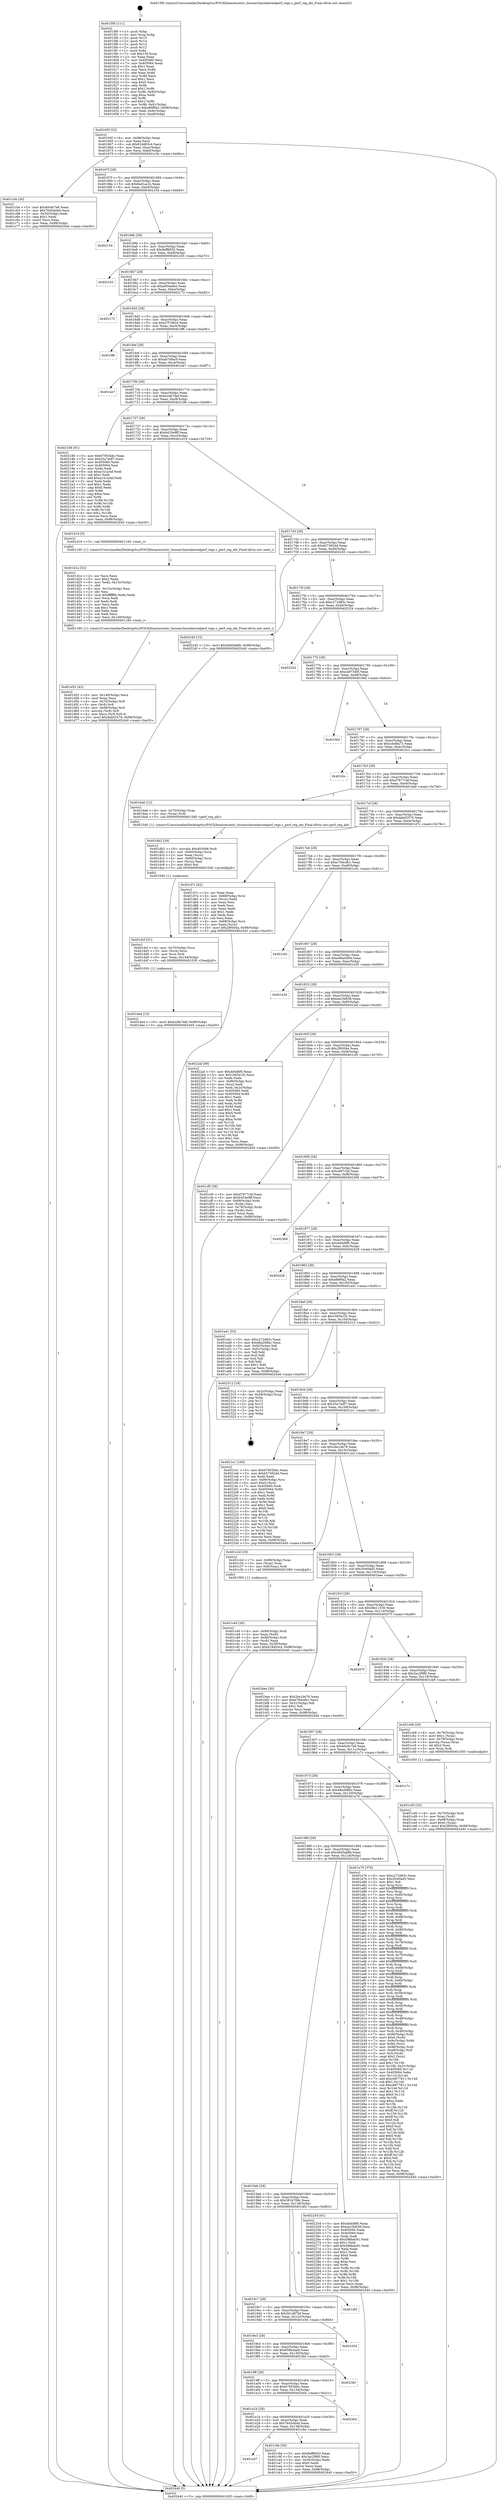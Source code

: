 digraph "0x4015f0" {
  label = "0x4015f0 (/mnt/c/Users/mathe/Desktop/tcc/POCII/binaries/extr_linuxarcharmkernelperf_regs.c_perf_reg_abi_Final-ollvm.out::main(0))"
  labelloc = "t"
  node[shape=record]

  Entry [label="",width=0.3,height=0.3,shape=circle,fillcolor=black,style=filled]
  "0x40165f" [label="{
     0x40165f [32]\l
     | [instrs]\l
     &nbsp;&nbsp;0x40165f \<+6\>: mov -0x98(%rbp),%eax\l
     &nbsp;&nbsp;0x401665 \<+2\>: mov %eax,%ecx\l
     &nbsp;&nbsp;0x401667 \<+6\>: sub $0x818d03c4,%ecx\l
     &nbsp;&nbsp;0x40166d \<+6\>: mov %eax,-0xac(%rbp)\l
     &nbsp;&nbsp;0x401673 \<+6\>: mov %ecx,-0xb0(%rbp)\l
     &nbsp;&nbsp;0x401679 \<+6\>: je 0000000000401c5e \<main+0x66e\>\l
  }"]
  "0x401c5e" [label="{
     0x401c5e [30]\l
     | [instrs]\l
     &nbsp;&nbsp;0x401c5e \<+5\>: mov $0x40c9c7e6,%eax\l
     &nbsp;&nbsp;0x401c63 \<+5\>: mov $0x7645dd4d,%ecx\l
     &nbsp;&nbsp;0x401c68 \<+3\>: mov -0x30(%rbp),%edx\l
     &nbsp;&nbsp;0x401c6b \<+3\>: cmp $0x1,%edx\l
     &nbsp;&nbsp;0x401c6e \<+3\>: cmovl %ecx,%eax\l
     &nbsp;&nbsp;0x401c71 \<+6\>: mov %eax,-0x98(%rbp)\l
     &nbsp;&nbsp;0x401c77 \<+5\>: jmp 0000000000402440 \<main+0xe50\>\l
  }"]
  "0x40167f" [label="{
     0x40167f [28]\l
     | [instrs]\l
     &nbsp;&nbsp;0x40167f \<+5\>: jmp 0000000000401684 \<main+0x94\>\l
     &nbsp;&nbsp;0x401684 \<+6\>: mov -0xac(%rbp),%eax\l
     &nbsp;&nbsp;0x40168a \<+5\>: sub $0x8ad1ac2c,%eax\l
     &nbsp;&nbsp;0x40168f \<+6\>: mov %eax,-0xb4(%rbp)\l
     &nbsp;&nbsp;0x401695 \<+6\>: je 0000000000402154 \<main+0xb64\>\l
  }"]
  Exit [label="",width=0.3,height=0.3,shape=circle,fillcolor=black,style=filled,peripheries=2]
  "0x402154" [label="{
     0x402154\l
  }", style=dashed]
  "0x40169b" [label="{
     0x40169b [28]\l
     | [instrs]\l
     &nbsp;&nbsp;0x40169b \<+5\>: jmp 00000000004016a0 \<main+0xb0\>\l
     &nbsp;&nbsp;0x4016a0 \<+6\>: mov -0xac(%rbp),%eax\l
     &nbsp;&nbsp;0x4016a6 \<+5\>: sub $0x9eff6932,%eax\l
     &nbsp;&nbsp;0x4016ab \<+6\>: mov %eax,-0xb8(%rbp)\l
     &nbsp;&nbsp;0x4016b1 \<+6\>: je 0000000000402163 \<main+0xb73\>\l
  }"]
  "0x401de4" [label="{
     0x401de4 [15]\l
     | [instrs]\l
     &nbsp;&nbsp;0x401de4 \<+10\>: movl $0xb2db7def,-0x98(%rbp)\l
     &nbsp;&nbsp;0x401dee \<+5\>: jmp 0000000000402440 \<main+0xe50\>\l
  }"]
  "0x402163" [label="{
     0x402163\l
  }", style=dashed]
  "0x4016b7" [label="{
     0x4016b7 [28]\l
     | [instrs]\l
     &nbsp;&nbsp;0x4016b7 \<+5\>: jmp 00000000004016bc \<main+0xcc\>\l
     &nbsp;&nbsp;0x4016bc \<+6\>: mov -0xac(%rbp),%eax\l
     &nbsp;&nbsp;0x4016c2 \<+5\>: sub $0xa004a4ee,%eax\l
     &nbsp;&nbsp;0x4016c7 \<+6\>: mov %eax,-0xbc(%rbp)\l
     &nbsp;&nbsp;0x4016cd \<+6\>: je 0000000000402172 \<main+0xb82\>\l
  }"]
  "0x401dcf" [label="{
     0x401dcf [21]\l
     | [instrs]\l
     &nbsp;&nbsp;0x401dcf \<+4\>: mov -0x70(%rbp),%rcx\l
     &nbsp;&nbsp;0x401dd3 \<+3\>: mov (%rcx),%rcx\l
     &nbsp;&nbsp;0x401dd6 \<+3\>: mov %rcx,%rdi\l
     &nbsp;&nbsp;0x401dd9 \<+6\>: mov %eax,-0x144(%rbp)\l
     &nbsp;&nbsp;0x401ddf \<+5\>: call 0000000000401030 \<free@plt\>\l
     | [calls]\l
     &nbsp;&nbsp;0x401030 \{1\} (unknown)\l
  }"]
  "0x402172" [label="{
     0x402172\l
  }", style=dashed]
  "0x4016d3" [label="{
     0x4016d3 [28]\l
     | [instrs]\l
     &nbsp;&nbsp;0x4016d3 \<+5\>: jmp 00000000004016d8 \<main+0xe8\>\l
     &nbsp;&nbsp;0x4016d8 \<+6\>: mov -0xac(%rbp),%eax\l
     &nbsp;&nbsp;0x4016de \<+5\>: sub $0xa7f7d6c4,%eax\l
     &nbsp;&nbsp;0x4016e3 \<+6\>: mov %eax,-0xc0(%rbp)\l
     &nbsp;&nbsp;0x4016e9 \<+6\>: je 0000000000401ff6 \<main+0xa06\>\l
  }"]
  "0x401db2" [label="{
     0x401db2 [29]\l
     | [instrs]\l
     &nbsp;&nbsp;0x401db2 \<+10\>: movabs $0x4030d6,%rdi\l
     &nbsp;&nbsp;0x401dbc \<+4\>: mov -0x60(%rbp),%rcx\l
     &nbsp;&nbsp;0x401dc0 \<+2\>: mov %eax,(%rcx)\l
     &nbsp;&nbsp;0x401dc2 \<+4\>: mov -0x60(%rbp),%rcx\l
     &nbsp;&nbsp;0x401dc6 \<+2\>: mov (%rcx),%esi\l
     &nbsp;&nbsp;0x401dc8 \<+2\>: mov $0x0,%al\l
     &nbsp;&nbsp;0x401dca \<+5\>: call 0000000000401040 \<printf@plt\>\l
     | [calls]\l
     &nbsp;&nbsp;0x401040 \{1\} (unknown)\l
  }"]
  "0x401ff6" [label="{
     0x401ff6\l
  }", style=dashed]
  "0x4016ef" [label="{
     0x4016ef [28]\l
     | [instrs]\l
     &nbsp;&nbsp;0x4016ef \<+5\>: jmp 00000000004016f4 \<main+0x104\>\l
     &nbsp;&nbsp;0x4016f4 \<+6\>: mov -0xac(%rbp),%eax\l
     &nbsp;&nbsp;0x4016fa \<+5\>: sub $0xab7dfac9,%eax\l
     &nbsp;&nbsp;0x4016ff \<+6\>: mov %eax,-0xc4(%rbp)\l
     &nbsp;&nbsp;0x401705 \<+6\>: je 0000000000401ee7 \<main+0x8f7\>\l
  }"]
  "0x401d52" [label="{
     0x401d52 [42]\l
     | [instrs]\l
     &nbsp;&nbsp;0x401d52 \<+6\>: mov -0x140(%rbp),%ecx\l
     &nbsp;&nbsp;0x401d58 \<+3\>: imul %eax,%ecx\l
     &nbsp;&nbsp;0x401d5b \<+4\>: mov -0x70(%rbp),%r8\l
     &nbsp;&nbsp;0x401d5f \<+3\>: mov (%r8),%r8\l
     &nbsp;&nbsp;0x401d62 \<+4\>: mov -0x68(%rbp),%r9\l
     &nbsp;&nbsp;0x401d66 \<+3\>: movslq (%r9),%r9\l
     &nbsp;&nbsp;0x401d69 \<+4\>: mov %ecx,(%r8,%r9,4)\l
     &nbsp;&nbsp;0x401d6d \<+10\>: movl $0xdab02570,-0x98(%rbp)\l
     &nbsp;&nbsp;0x401d77 \<+5\>: jmp 0000000000402440 \<main+0xe50\>\l
  }"]
  "0x401ee7" [label="{
     0x401ee7\l
  }", style=dashed]
  "0x40170b" [label="{
     0x40170b [28]\l
     | [instrs]\l
     &nbsp;&nbsp;0x40170b \<+5\>: jmp 0000000000401710 \<main+0x120\>\l
     &nbsp;&nbsp;0x401710 \<+6\>: mov -0xac(%rbp),%eax\l
     &nbsp;&nbsp;0x401716 \<+5\>: sub $0xb2db7def,%eax\l
     &nbsp;&nbsp;0x40171b \<+6\>: mov %eax,-0xc8(%rbp)\l
     &nbsp;&nbsp;0x401721 \<+6\>: je 0000000000402186 \<main+0xb96\>\l
  }"]
  "0x401d1e" [label="{
     0x401d1e [52]\l
     | [instrs]\l
     &nbsp;&nbsp;0x401d1e \<+2\>: xor %ecx,%ecx\l
     &nbsp;&nbsp;0x401d20 \<+5\>: mov $0x2,%edx\l
     &nbsp;&nbsp;0x401d25 \<+6\>: mov %edx,-0x13c(%rbp)\l
     &nbsp;&nbsp;0x401d2b \<+1\>: cltd\l
     &nbsp;&nbsp;0x401d2c \<+6\>: mov -0x13c(%rbp),%esi\l
     &nbsp;&nbsp;0x401d32 \<+2\>: idiv %esi\l
     &nbsp;&nbsp;0x401d34 \<+6\>: imul $0xfffffffe,%edx,%edx\l
     &nbsp;&nbsp;0x401d3a \<+2\>: mov %ecx,%edi\l
     &nbsp;&nbsp;0x401d3c \<+2\>: sub %edx,%edi\l
     &nbsp;&nbsp;0x401d3e \<+2\>: mov %ecx,%edx\l
     &nbsp;&nbsp;0x401d40 \<+3\>: sub $0x1,%edx\l
     &nbsp;&nbsp;0x401d43 \<+2\>: add %edx,%edi\l
     &nbsp;&nbsp;0x401d45 \<+2\>: sub %edi,%ecx\l
     &nbsp;&nbsp;0x401d47 \<+6\>: mov %ecx,-0x140(%rbp)\l
     &nbsp;&nbsp;0x401d4d \<+5\>: call 0000000000401160 \<next_i\>\l
     | [calls]\l
     &nbsp;&nbsp;0x401160 \{1\} (/mnt/c/Users/mathe/Desktop/tcc/POCII/binaries/extr_linuxarcharmkernelperf_regs.c_perf_reg_abi_Final-ollvm.out::next_i)\l
  }"]
  "0x402186" [label="{
     0x402186 [91]\l
     | [instrs]\l
     &nbsp;&nbsp;0x402186 \<+5\>: mov $0x67953bbc,%eax\l
     &nbsp;&nbsp;0x40218b \<+5\>: mov $0x25a7edf7,%ecx\l
     &nbsp;&nbsp;0x402190 \<+7\>: mov 0x405060,%edx\l
     &nbsp;&nbsp;0x402197 \<+7\>: mov 0x405064,%esi\l
     &nbsp;&nbsp;0x40219e \<+2\>: mov %edx,%edi\l
     &nbsp;&nbsp;0x4021a0 \<+6\>: sub $0xa141a3ef,%edi\l
     &nbsp;&nbsp;0x4021a6 \<+3\>: sub $0x1,%edi\l
     &nbsp;&nbsp;0x4021a9 \<+6\>: add $0xa141a3ef,%edi\l
     &nbsp;&nbsp;0x4021af \<+3\>: imul %edi,%edx\l
     &nbsp;&nbsp;0x4021b2 \<+3\>: and $0x1,%edx\l
     &nbsp;&nbsp;0x4021b5 \<+3\>: cmp $0x0,%edx\l
     &nbsp;&nbsp;0x4021b8 \<+4\>: sete %r8b\l
     &nbsp;&nbsp;0x4021bc \<+3\>: cmp $0xa,%esi\l
     &nbsp;&nbsp;0x4021bf \<+4\>: setl %r9b\l
     &nbsp;&nbsp;0x4021c3 \<+3\>: mov %r8b,%r10b\l
     &nbsp;&nbsp;0x4021c6 \<+3\>: and %r9b,%r10b\l
     &nbsp;&nbsp;0x4021c9 \<+3\>: xor %r9b,%r8b\l
     &nbsp;&nbsp;0x4021cc \<+3\>: or %r8b,%r10b\l
     &nbsp;&nbsp;0x4021cf \<+4\>: test $0x1,%r10b\l
     &nbsp;&nbsp;0x4021d3 \<+3\>: cmovne %ecx,%eax\l
     &nbsp;&nbsp;0x4021d6 \<+6\>: mov %eax,-0x98(%rbp)\l
     &nbsp;&nbsp;0x4021dc \<+5\>: jmp 0000000000402440 \<main+0xe50\>\l
  }"]
  "0x401727" [label="{
     0x401727 [28]\l
     | [instrs]\l
     &nbsp;&nbsp;0x401727 \<+5\>: jmp 000000000040172c \<main+0x13c\>\l
     &nbsp;&nbsp;0x40172c \<+6\>: mov -0xac(%rbp),%eax\l
     &nbsp;&nbsp;0x401732 \<+5\>: sub $0xb433e9ff,%eax\l
     &nbsp;&nbsp;0x401737 \<+6\>: mov %eax,-0xcc(%rbp)\l
     &nbsp;&nbsp;0x40173d \<+6\>: je 0000000000401d19 \<main+0x729\>\l
  }"]
  "0x401cd5" [label="{
     0x401cd5 [32]\l
     | [instrs]\l
     &nbsp;&nbsp;0x401cd5 \<+4\>: mov -0x70(%rbp),%rdi\l
     &nbsp;&nbsp;0x401cd9 \<+3\>: mov %rax,(%rdi)\l
     &nbsp;&nbsp;0x401cdc \<+4\>: mov -0x68(%rbp),%rax\l
     &nbsp;&nbsp;0x401ce0 \<+6\>: movl $0x0,(%rax)\l
     &nbsp;&nbsp;0x401ce6 \<+10\>: movl $0x2f9504a,-0x98(%rbp)\l
     &nbsp;&nbsp;0x401cf0 \<+5\>: jmp 0000000000402440 \<main+0xe50\>\l
  }"]
  "0x401d19" [label="{
     0x401d19 [5]\l
     | [instrs]\l
     &nbsp;&nbsp;0x401d19 \<+5\>: call 0000000000401160 \<next_i\>\l
     | [calls]\l
     &nbsp;&nbsp;0x401160 \{1\} (/mnt/c/Users/mathe/Desktop/tcc/POCII/binaries/extr_linuxarcharmkernelperf_regs.c_perf_reg_abi_Final-ollvm.out::next_i)\l
  }"]
  "0x401743" [label="{
     0x401743 [28]\l
     | [instrs]\l
     &nbsp;&nbsp;0x401743 \<+5\>: jmp 0000000000401748 \<main+0x158\>\l
     &nbsp;&nbsp;0x401748 \<+6\>: mov -0xac(%rbp),%eax\l
     &nbsp;&nbsp;0x40174e \<+5\>: sub $0xb57392dd,%eax\l
     &nbsp;&nbsp;0x401753 \<+6\>: mov %eax,-0xd0(%rbp)\l
     &nbsp;&nbsp;0x401759 \<+6\>: je 0000000000402245 \<main+0xc55\>\l
  }"]
  "0x401a37" [label="{
     0x401a37\l
  }", style=dashed]
  "0x402245" [label="{
     0x402245 [15]\l
     | [instrs]\l
     &nbsp;&nbsp;0x402245 \<+10\>: movl $0x49d5ab8b,-0x98(%rbp)\l
     &nbsp;&nbsp;0x40224f \<+5\>: jmp 0000000000402440 \<main+0xe50\>\l
  }"]
  "0x40175f" [label="{
     0x40175f [28]\l
     | [instrs]\l
     &nbsp;&nbsp;0x40175f \<+5\>: jmp 0000000000401764 \<main+0x174\>\l
     &nbsp;&nbsp;0x401764 \<+6\>: mov -0xac(%rbp),%eax\l
     &nbsp;&nbsp;0x40176a \<+5\>: sub $0xc272d83c,%eax\l
     &nbsp;&nbsp;0x40176f \<+6\>: mov %eax,-0xd4(%rbp)\l
     &nbsp;&nbsp;0x401775 \<+6\>: je 0000000000402324 \<main+0xd34\>\l
  }"]
  "0x401c9a" [label="{
     0x401c9a [30]\l
     | [instrs]\l
     &nbsp;&nbsp;0x401c9a \<+5\>: mov $0x9eff6932,%eax\l
     &nbsp;&nbsp;0x401c9f \<+5\>: mov $0x3ac2f9f0,%ecx\l
     &nbsp;&nbsp;0x401ca4 \<+3\>: mov -0x30(%rbp),%edx\l
     &nbsp;&nbsp;0x401ca7 \<+3\>: cmp $0x0,%edx\l
     &nbsp;&nbsp;0x401caa \<+3\>: cmove %ecx,%eax\l
     &nbsp;&nbsp;0x401cad \<+6\>: mov %eax,-0x98(%rbp)\l
     &nbsp;&nbsp;0x401cb3 \<+5\>: jmp 0000000000402440 \<main+0xe50\>\l
  }"]
  "0x402324" [label="{
     0x402324\l
  }", style=dashed]
  "0x40177b" [label="{
     0x40177b [28]\l
     | [instrs]\l
     &nbsp;&nbsp;0x40177b \<+5\>: jmp 0000000000401780 \<main+0x190\>\l
     &nbsp;&nbsp;0x401780 \<+6\>: mov -0xac(%rbp),%eax\l
     &nbsp;&nbsp;0x401786 \<+5\>: sub $0xca9734f5,%eax\l
     &nbsp;&nbsp;0x40178b \<+6\>: mov %eax,-0xd8(%rbp)\l
     &nbsp;&nbsp;0x401791 \<+6\>: je 0000000000401fbd \<main+0x9cd\>\l
  }"]
  "0x401a1b" [label="{
     0x401a1b [28]\l
     | [instrs]\l
     &nbsp;&nbsp;0x401a1b \<+5\>: jmp 0000000000401a20 \<main+0x430\>\l
     &nbsp;&nbsp;0x401a20 \<+6\>: mov -0xac(%rbp),%eax\l
     &nbsp;&nbsp;0x401a26 \<+5\>: sub $0x7645dd4d,%eax\l
     &nbsp;&nbsp;0x401a2b \<+6\>: mov %eax,-0x138(%rbp)\l
     &nbsp;&nbsp;0x401a31 \<+6\>: je 0000000000401c9a \<main+0x6aa\>\l
  }"]
  "0x401fbd" [label="{
     0x401fbd\l
  }", style=dashed]
  "0x401797" [label="{
     0x401797 [28]\l
     | [instrs]\l
     &nbsp;&nbsp;0x401797 \<+5\>: jmp 000000000040179c \<main+0x1ac\>\l
     &nbsp;&nbsp;0x40179c \<+6\>: mov -0xac(%rbp),%eax\l
     &nbsp;&nbsp;0x4017a2 \<+5\>: sub $0xccbd8a73,%eax\l
     &nbsp;&nbsp;0x4017a7 \<+6\>: mov %eax,-0xdc(%rbp)\l
     &nbsp;&nbsp;0x4017ad \<+6\>: je 0000000000401fcc \<main+0x9dc\>\l
  }"]
  "0x40240c" [label="{
     0x40240c\l
  }", style=dashed]
  "0x401fcc" [label="{
     0x401fcc\l
  }", style=dashed]
  "0x4017b3" [label="{
     0x4017b3 [28]\l
     | [instrs]\l
     &nbsp;&nbsp;0x4017b3 \<+5\>: jmp 00000000004017b8 \<main+0x1c8\>\l
     &nbsp;&nbsp;0x4017b8 \<+6\>: mov -0xac(%rbp),%eax\l
     &nbsp;&nbsp;0x4017be \<+5\>: sub $0xd7877c4f,%eax\l
     &nbsp;&nbsp;0x4017c3 \<+6\>: mov %eax,-0xe0(%rbp)\l
     &nbsp;&nbsp;0x4017c9 \<+6\>: je 0000000000401da6 \<main+0x7b6\>\l
  }"]
  "0x4019ff" [label="{
     0x4019ff [28]\l
     | [instrs]\l
     &nbsp;&nbsp;0x4019ff \<+5\>: jmp 0000000000401a04 \<main+0x414\>\l
     &nbsp;&nbsp;0x401a04 \<+6\>: mov -0xac(%rbp),%eax\l
     &nbsp;&nbsp;0x401a0a \<+5\>: sub $0x67953bbc,%eax\l
     &nbsp;&nbsp;0x401a0f \<+6\>: mov %eax,-0x134(%rbp)\l
     &nbsp;&nbsp;0x401a15 \<+6\>: je 000000000040240c \<main+0xe1c\>\l
  }"]
  "0x401da6" [label="{
     0x401da6 [12]\l
     | [instrs]\l
     &nbsp;&nbsp;0x401da6 \<+4\>: mov -0x70(%rbp),%rax\l
     &nbsp;&nbsp;0x401daa \<+3\>: mov (%rax),%rdi\l
     &nbsp;&nbsp;0x401dad \<+5\>: call 00000000004015d0 \<perf_reg_abi\>\l
     | [calls]\l
     &nbsp;&nbsp;0x4015d0 \{1\} (/mnt/c/Users/mathe/Desktop/tcc/POCII/binaries/extr_linuxarcharmkernelperf_regs.c_perf_reg_abi_Final-ollvm.out::perf_reg_abi)\l
  }"]
  "0x4017cf" [label="{
     0x4017cf [28]\l
     | [instrs]\l
     &nbsp;&nbsp;0x4017cf \<+5\>: jmp 00000000004017d4 \<main+0x1e4\>\l
     &nbsp;&nbsp;0x4017d4 \<+6\>: mov -0xac(%rbp),%eax\l
     &nbsp;&nbsp;0x4017da \<+5\>: sub $0xdab02570,%eax\l
     &nbsp;&nbsp;0x4017df \<+6\>: mov %eax,-0xe4(%rbp)\l
     &nbsp;&nbsp;0x4017e5 \<+6\>: je 0000000000401d7c \<main+0x78c\>\l
  }"]
  "0x4023bf" [label="{
     0x4023bf\l
  }", style=dashed]
  "0x401d7c" [label="{
     0x401d7c [42]\l
     | [instrs]\l
     &nbsp;&nbsp;0x401d7c \<+2\>: xor %eax,%eax\l
     &nbsp;&nbsp;0x401d7e \<+4\>: mov -0x68(%rbp),%rcx\l
     &nbsp;&nbsp;0x401d82 \<+2\>: mov (%rcx),%edx\l
     &nbsp;&nbsp;0x401d84 \<+2\>: mov %eax,%esi\l
     &nbsp;&nbsp;0x401d86 \<+2\>: sub %edx,%esi\l
     &nbsp;&nbsp;0x401d88 \<+2\>: mov %eax,%edx\l
     &nbsp;&nbsp;0x401d8a \<+3\>: sub $0x1,%edx\l
     &nbsp;&nbsp;0x401d8d \<+2\>: add %edx,%esi\l
     &nbsp;&nbsp;0x401d8f \<+2\>: sub %esi,%eax\l
     &nbsp;&nbsp;0x401d91 \<+4\>: mov -0x68(%rbp),%rcx\l
     &nbsp;&nbsp;0x401d95 \<+2\>: mov %eax,(%rcx)\l
     &nbsp;&nbsp;0x401d97 \<+10\>: movl $0x2f9504a,-0x98(%rbp)\l
     &nbsp;&nbsp;0x401da1 \<+5\>: jmp 0000000000402440 \<main+0xe50\>\l
  }"]
  "0x4017eb" [label="{
     0x4017eb [28]\l
     | [instrs]\l
     &nbsp;&nbsp;0x4017eb \<+5\>: jmp 00000000004017f0 \<main+0x200\>\l
     &nbsp;&nbsp;0x4017f0 \<+6\>: mov -0xac(%rbp),%eax\l
     &nbsp;&nbsp;0x4017f6 \<+5\>: sub $0xe784cdb1,%eax\l
     &nbsp;&nbsp;0x4017fb \<+6\>: mov %eax,-0xe8(%rbp)\l
     &nbsp;&nbsp;0x401801 \<+6\>: je 0000000000401c0c \<main+0x61c\>\l
  }"]
  "0x4019e3" [label="{
     0x4019e3 [28]\l
     | [instrs]\l
     &nbsp;&nbsp;0x4019e3 \<+5\>: jmp 00000000004019e8 \<main+0x3f8\>\l
     &nbsp;&nbsp;0x4019e8 \<+6\>: mov -0xac(%rbp),%eax\l
     &nbsp;&nbsp;0x4019ee \<+5\>: sub $0x658b5aed,%eax\l
     &nbsp;&nbsp;0x4019f3 \<+6\>: mov %eax,-0x130(%rbp)\l
     &nbsp;&nbsp;0x4019f9 \<+6\>: je 00000000004023bf \<main+0xdcf\>\l
  }"]
  "0x401c0c" [label="{
     0x401c0c\l
  }", style=dashed]
  "0x401807" [label="{
     0x401807 [28]\l
     | [instrs]\l
     &nbsp;&nbsp;0x401807 \<+5\>: jmp 000000000040180c \<main+0x21c\>\l
     &nbsp;&nbsp;0x40180c \<+6\>: mov -0xac(%rbp),%eax\l
     &nbsp;&nbsp;0x401812 \<+5\>: sub $0xe96a0494,%eax\l
     &nbsp;&nbsp;0x401817 \<+6\>: mov %eax,-0xec(%rbp)\l
     &nbsp;&nbsp;0x40181d \<+6\>: je 0000000000401e30 \<main+0x840\>\l
  }"]
  "0x401e54" [label="{
     0x401e54\l
  }", style=dashed]
  "0x401e30" [label="{
     0x401e30\l
  }", style=dashed]
  "0x401823" [label="{
     0x401823 [28]\l
     | [instrs]\l
     &nbsp;&nbsp;0x401823 \<+5\>: jmp 0000000000401828 \<main+0x238\>\l
     &nbsp;&nbsp;0x401828 \<+6\>: mov -0xac(%rbp),%eax\l
     &nbsp;&nbsp;0x40182e \<+5\>: sub $0xea23b638,%eax\l
     &nbsp;&nbsp;0x401833 \<+6\>: mov %eax,-0xf0(%rbp)\l
     &nbsp;&nbsp;0x401839 \<+6\>: je 00000000004022af \<main+0xcbf\>\l
  }"]
  "0x4019c7" [label="{
     0x4019c7 [28]\l
     | [instrs]\l
     &nbsp;&nbsp;0x4019c7 \<+5\>: jmp 00000000004019cc \<main+0x3dc\>\l
     &nbsp;&nbsp;0x4019cc \<+6\>: mov -0xac(%rbp),%eax\l
     &nbsp;&nbsp;0x4019d2 \<+5\>: sub $0x5b1d67bf,%eax\l
     &nbsp;&nbsp;0x4019d7 \<+6\>: mov %eax,-0x12c(%rbp)\l
     &nbsp;&nbsp;0x4019dd \<+6\>: je 0000000000401e54 \<main+0x864\>\l
  }"]
  "0x4022af" [label="{
     0x4022af [99]\l
     | [instrs]\l
     &nbsp;&nbsp;0x4022af \<+5\>: mov $0xdd4d8f0,%eax\l
     &nbsp;&nbsp;0x4022b4 \<+5\>: mov $0x1665e1f2,%ecx\l
     &nbsp;&nbsp;0x4022b9 \<+2\>: xor %edx,%edx\l
     &nbsp;&nbsp;0x4022bb \<+7\>: mov -0x90(%rbp),%rsi\l
     &nbsp;&nbsp;0x4022c2 \<+2\>: mov (%rsi),%edi\l
     &nbsp;&nbsp;0x4022c4 \<+3\>: mov %edi,-0x2c(%rbp)\l
     &nbsp;&nbsp;0x4022c7 \<+7\>: mov 0x405060,%edi\l
     &nbsp;&nbsp;0x4022ce \<+8\>: mov 0x405064,%r8d\l
     &nbsp;&nbsp;0x4022d6 \<+3\>: sub $0x1,%edx\l
     &nbsp;&nbsp;0x4022d9 \<+3\>: mov %edi,%r9d\l
     &nbsp;&nbsp;0x4022dc \<+3\>: add %edx,%r9d\l
     &nbsp;&nbsp;0x4022df \<+4\>: imul %r9d,%edi\l
     &nbsp;&nbsp;0x4022e3 \<+3\>: and $0x1,%edi\l
     &nbsp;&nbsp;0x4022e6 \<+3\>: cmp $0x0,%edi\l
     &nbsp;&nbsp;0x4022e9 \<+4\>: sete %r10b\l
     &nbsp;&nbsp;0x4022ed \<+4\>: cmp $0xa,%r8d\l
     &nbsp;&nbsp;0x4022f1 \<+4\>: setl %r11b\l
     &nbsp;&nbsp;0x4022f5 \<+3\>: mov %r10b,%bl\l
     &nbsp;&nbsp;0x4022f8 \<+3\>: and %r11b,%bl\l
     &nbsp;&nbsp;0x4022fb \<+3\>: xor %r11b,%r10b\l
     &nbsp;&nbsp;0x4022fe \<+3\>: or %r10b,%bl\l
     &nbsp;&nbsp;0x402301 \<+3\>: test $0x1,%bl\l
     &nbsp;&nbsp;0x402304 \<+3\>: cmovne %ecx,%eax\l
     &nbsp;&nbsp;0x402307 \<+6\>: mov %eax,-0x98(%rbp)\l
     &nbsp;&nbsp;0x40230d \<+5\>: jmp 0000000000402440 \<main+0xe50\>\l
  }"]
  "0x40183f" [label="{
     0x40183f [28]\l
     | [instrs]\l
     &nbsp;&nbsp;0x40183f \<+5\>: jmp 0000000000401844 \<main+0x254\>\l
     &nbsp;&nbsp;0x401844 \<+6\>: mov -0xac(%rbp),%eax\l
     &nbsp;&nbsp;0x40184a \<+5\>: sub $0x2f9504a,%eax\l
     &nbsp;&nbsp;0x40184f \<+6\>: mov %eax,-0xf4(%rbp)\l
     &nbsp;&nbsp;0x401855 \<+6\>: je 0000000000401cf5 \<main+0x705\>\l
  }"]
  "0x401df3" [label="{
     0x401df3\l
  }", style=dashed]
  "0x401cf5" [label="{
     0x401cf5 [36]\l
     | [instrs]\l
     &nbsp;&nbsp;0x401cf5 \<+5\>: mov $0xd7877c4f,%eax\l
     &nbsp;&nbsp;0x401cfa \<+5\>: mov $0xb433e9ff,%ecx\l
     &nbsp;&nbsp;0x401cff \<+4\>: mov -0x68(%rbp),%rdx\l
     &nbsp;&nbsp;0x401d03 \<+2\>: mov (%rdx),%esi\l
     &nbsp;&nbsp;0x401d05 \<+4\>: mov -0x78(%rbp),%rdx\l
     &nbsp;&nbsp;0x401d09 \<+2\>: cmp (%rdx),%esi\l
     &nbsp;&nbsp;0x401d0b \<+3\>: cmovl %ecx,%eax\l
     &nbsp;&nbsp;0x401d0e \<+6\>: mov %eax,-0x98(%rbp)\l
     &nbsp;&nbsp;0x401d14 \<+5\>: jmp 0000000000402440 \<main+0xe50\>\l
  }"]
  "0x40185b" [label="{
     0x40185b [28]\l
     | [instrs]\l
     &nbsp;&nbsp;0x40185b \<+5\>: jmp 0000000000401860 \<main+0x270\>\l
     &nbsp;&nbsp;0x401860 \<+6\>: mov -0xac(%rbp),%eax\l
     &nbsp;&nbsp;0x401866 \<+5\>: sub $0xcb97c3d,%eax\l
     &nbsp;&nbsp;0x40186b \<+6\>: mov %eax,-0xf8(%rbp)\l
     &nbsp;&nbsp;0x401871 \<+6\>: je 0000000000402369 \<main+0xd79\>\l
  }"]
  "0x4019ab" [label="{
     0x4019ab [28]\l
     | [instrs]\l
     &nbsp;&nbsp;0x4019ab \<+5\>: jmp 00000000004019b0 \<main+0x3c0\>\l
     &nbsp;&nbsp;0x4019b0 \<+6\>: mov -0xac(%rbp),%eax\l
     &nbsp;&nbsp;0x4019b6 \<+5\>: sub $0x581b768c,%eax\l
     &nbsp;&nbsp;0x4019bb \<+6\>: mov %eax,-0x128(%rbp)\l
     &nbsp;&nbsp;0x4019c1 \<+6\>: je 0000000000401df3 \<main+0x803\>\l
  }"]
  "0x402369" [label="{
     0x402369\l
  }", style=dashed]
  "0x401877" [label="{
     0x401877 [28]\l
     | [instrs]\l
     &nbsp;&nbsp;0x401877 \<+5\>: jmp 000000000040187c \<main+0x28c\>\l
     &nbsp;&nbsp;0x40187c \<+6\>: mov -0xac(%rbp),%eax\l
     &nbsp;&nbsp;0x401882 \<+5\>: sub $0xdd4d8f0,%eax\l
     &nbsp;&nbsp;0x401887 \<+6\>: mov %eax,-0xfc(%rbp)\l
     &nbsp;&nbsp;0x40188d \<+6\>: je 0000000000402428 \<main+0xe38\>\l
  }"]
  "0x402254" [label="{
     0x402254 [91]\l
     | [instrs]\l
     &nbsp;&nbsp;0x402254 \<+5\>: mov $0xdd4d8f0,%eax\l
     &nbsp;&nbsp;0x402259 \<+5\>: mov $0xea23b638,%ecx\l
     &nbsp;&nbsp;0x40225e \<+7\>: mov 0x405060,%edx\l
     &nbsp;&nbsp;0x402265 \<+7\>: mov 0x405064,%esi\l
     &nbsp;&nbsp;0x40226c \<+2\>: mov %edx,%edi\l
     &nbsp;&nbsp;0x40226e \<+6\>: sub $0x588bdc91,%edi\l
     &nbsp;&nbsp;0x402274 \<+3\>: sub $0x1,%edi\l
     &nbsp;&nbsp;0x402277 \<+6\>: add $0x588bdc91,%edi\l
     &nbsp;&nbsp;0x40227d \<+3\>: imul %edi,%edx\l
     &nbsp;&nbsp;0x402280 \<+3\>: and $0x1,%edx\l
     &nbsp;&nbsp;0x402283 \<+3\>: cmp $0x0,%edx\l
     &nbsp;&nbsp;0x402286 \<+4\>: sete %r8b\l
     &nbsp;&nbsp;0x40228a \<+3\>: cmp $0xa,%esi\l
     &nbsp;&nbsp;0x40228d \<+4\>: setl %r9b\l
     &nbsp;&nbsp;0x402291 \<+3\>: mov %r8b,%r10b\l
     &nbsp;&nbsp;0x402294 \<+3\>: and %r9b,%r10b\l
     &nbsp;&nbsp;0x402297 \<+3\>: xor %r9b,%r8b\l
     &nbsp;&nbsp;0x40229a \<+3\>: or %r8b,%r10b\l
     &nbsp;&nbsp;0x40229d \<+4\>: test $0x1,%r10b\l
     &nbsp;&nbsp;0x4022a1 \<+3\>: cmovne %ecx,%eax\l
     &nbsp;&nbsp;0x4022a4 \<+6\>: mov %eax,-0x98(%rbp)\l
     &nbsp;&nbsp;0x4022aa \<+5\>: jmp 0000000000402440 \<main+0xe50\>\l
  }"]
  "0x402428" [label="{
     0x402428\l
  }", style=dashed]
  "0x401893" [label="{
     0x401893 [28]\l
     | [instrs]\l
     &nbsp;&nbsp;0x401893 \<+5\>: jmp 0000000000401898 \<main+0x2a8\>\l
     &nbsp;&nbsp;0x401898 \<+6\>: mov -0xac(%rbp),%eax\l
     &nbsp;&nbsp;0x40189e \<+5\>: sub $0xe89f9a2,%eax\l
     &nbsp;&nbsp;0x4018a3 \<+6\>: mov %eax,-0x100(%rbp)\l
     &nbsp;&nbsp;0x4018a9 \<+6\>: je 0000000000401a41 \<main+0x451\>\l
  }"]
  "0x401c40" [label="{
     0x401c40 [30]\l
     | [instrs]\l
     &nbsp;&nbsp;0x401c40 \<+4\>: mov -0x80(%rbp),%rdi\l
     &nbsp;&nbsp;0x401c44 \<+2\>: mov %eax,(%rdi)\l
     &nbsp;&nbsp;0x401c46 \<+4\>: mov -0x80(%rbp),%rdi\l
     &nbsp;&nbsp;0x401c4a \<+2\>: mov (%rdi),%eax\l
     &nbsp;&nbsp;0x401c4c \<+3\>: mov %eax,-0x30(%rbp)\l
     &nbsp;&nbsp;0x401c4f \<+10\>: movl $0x818d03c4,-0x98(%rbp)\l
     &nbsp;&nbsp;0x401c59 \<+5\>: jmp 0000000000402440 \<main+0xe50\>\l
  }"]
  "0x401a41" [label="{
     0x401a41 [53]\l
     | [instrs]\l
     &nbsp;&nbsp;0x401a41 \<+5\>: mov $0xc272d83c,%eax\l
     &nbsp;&nbsp;0x401a46 \<+5\>: mov $0x48a268bc,%ecx\l
     &nbsp;&nbsp;0x401a4b \<+6\>: mov -0x92(%rbp),%dl\l
     &nbsp;&nbsp;0x401a51 \<+7\>: mov -0x91(%rbp),%sil\l
     &nbsp;&nbsp;0x401a58 \<+3\>: mov %dl,%dil\l
     &nbsp;&nbsp;0x401a5b \<+3\>: and %sil,%dil\l
     &nbsp;&nbsp;0x401a5e \<+3\>: xor %sil,%dl\l
     &nbsp;&nbsp;0x401a61 \<+3\>: or %dl,%dil\l
     &nbsp;&nbsp;0x401a64 \<+4\>: test $0x1,%dil\l
     &nbsp;&nbsp;0x401a68 \<+3\>: cmovne %ecx,%eax\l
     &nbsp;&nbsp;0x401a6b \<+6\>: mov %eax,-0x98(%rbp)\l
     &nbsp;&nbsp;0x401a71 \<+5\>: jmp 0000000000402440 \<main+0xe50\>\l
  }"]
  "0x4018af" [label="{
     0x4018af [28]\l
     | [instrs]\l
     &nbsp;&nbsp;0x4018af \<+5\>: jmp 00000000004018b4 \<main+0x2c4\>\l
     &nbsp;&nbsp;0x4018b4 \<+6\>: mov -0xac(%rbp),%eax\l
     &nbsp;&nbsp;0x4018ba \<+5\>: sub $0x1665e1f2,%eax\l
     &nbsp;&nbsp;0x4018bf \<+6\>: mov %eax,-0x104(%rbp)\l
     &nbsp;&nbsp;0x4018c5 \<+6\>: je 0000000000402312 \<main+0xd22\>\l
  }"]
  "0x402440" [label="{
     0x402440 [5]\l
     | [instrs]\l
     &nbsp;&nbsp;0x402440 \<+5\>: jmp 000000000040165f \<main+0x6f\>\l
  }"]
  "0x4015f0" [label="{
     0x4015f0 [111]\l
     | [instrs]\l
     &nbsp;&nbsp;0x4015f0 \<+1\>: push %rbp\l
     &nbsp;&nbsp;0x4015f1 \<+3\>: mov %rsp,%rbp\l
     &nbsp;&nbsp;0x4015f4 \<+2\>: push %r15\l
     &nbsp;&nbsp;0x4015f6 \<+2\>: push %r14\l
     &nbsp;&nbsp;0x4015f8 \<+2\>: push %r13\l
     &nbsp;&nbsp;0x4015fa \<+2\>: push %r12\l
     &nbsp;&nbsp;0x4015fc \<+1\>: push %rbx\l
     &nbsp;&nbsp;0x4015fd \<+7\>: sub $0x138,%rsp\l
     &nbsp;&nbsp;0x401604 \<+2\>: xor %eax,%eax\l
     &nbsp;&nbsp;0x401606 \<+7\>: mov 0x405060,%ecx\l
     &nbsp;&nbsp;0x40160d \<+7\>: mov 0x405064,%edx\l
     &nbsp;&nbsp;0x401614 \<+3\>: sub $0x1,%eax\l
     &nbsp;&nbsp;0x401617 \<+3\>: mov %ecx,%r8d\l
     &nbsp;&nbsp;0x40161a \<+3\>: add %eax,%r8d\l
     &nbsp;&nbsp;0x40161d \<+4\>: imul %r8d,%ecx\l
     &nbsp;&nbsp;0x401621 \<+3\>: and $0x1,%ecx\l
     &nbsp;&nbsp;0x401624 \<+3\>: cmp $0x0,%ecx\l
     &nbsp;&nbsp;0x401627 \<+4\>: sete %r9b\l
     &nbsp;&nbsp;0x40162b \<+4\>: and $0x1,%r9b\l
     &nbsp;&nbsp;0x40162f \<+7\>: mov %r9b,-0x92(%rbp)\l
     &nbsp;&nbsp;0x401636 \<+3\>: cmp $0xa,%edx\l
     &nbsp;&nbsp;0x401639 \<+4\>: setl %r9b\l
     &nbsp;&nbsp;0x40163d \<+4\>: and $0x1,%r9b\l
     &nbsp;&nbsp;0x401641 \<+7\>: mov %r9b,-0x91(%rbp)\l
     &nbsp;&nbsp;0x401648 \<+10\>: movl $0xe89f9a2,-0x98(%rbp)\l
     &nbsp;&nbsp;0x401652 \<+6\>: mov %edi,-0x9c(%rbp)\l
     &nbsp;&nbsp;0x401658 \<+7\>: mov %rsi,-0xa8(%rbp)\l
  }"]
  "0x40198f" [label="{
     0x40198f [28]\l
     | [instrs]\l
     &nbsp;&nbsp;0x40198f \<+5\>: jmp 0000000000401994 \<main+0x3a4\>\l
     &nbsp;&nbsp;0x401994 \<+6\>: mov -0xac(%rbp),%eax\l
     &nbsp;&nbsp;0x40199a \<+5\>: sub $0x49d5ab8b,%eax\l
     &nbsp;&nbsp;0x40199f \<+6\>: mov %eax,-0x124(%rbp)\l
     &nbsp;&nbsp;0x4019a5 \<+6\>: je 0000000000402254 \<main+0xc64\>\l
  }"]
  "0x402312" [label="{
     0x402312 [18]\l
     | [instrs]\l
     &nbsp;&nbsp;0x402312 \<+3\>: mov -0x2c(%rbp),%eax\l
     &nbsp;&nbsp;0x402315 \<+4\>: lea -0x28(%rbp),%rsp\l
     &nbsp;&nbsp;0x402319 \<+1\>: pop %rbx\l
     &nbsp;&nbsp;0x40231a \<+2\>: pop %r12\l
     &nbsp;&nbsp;0x40231c \<+2\>: pop %r13\l
     &nbsp;&nbsp;0x40231e \<+2\>: pop %r14\l
     &nbsp;&nbsp;0x402320 \<+2\>: pop %r15\l
     &nbsp;&nbsp;0x402322 \<+1\>: pop %rbp\l
     &nbsp;&nbsp;0x402323 \<+1\>: ret\l
  }"]
  "0x4018cb" [label="{
     0x4018cb [28]\l
     | [instrs]\l
     &nbsp;&nbsp;0x4018cb \<+5\>: jmp 00000000004018d0 \<main+0x2e0\>\l
     &nbsp;&nbsp;0x4018d0 \<+6\>: mov -0xac(%rbp),%eax\l
     &nbsp;&nbsp;0x4018d6 \<+5\>: sub $0x25a7edf7,%eax\l
     &nbsp;&nbsp;0x4018db \<+6\>: mov %eax,-0x108(%rbp)\l
     &nbsp;&nbsp;0x4018e1 \<+6\>: je 00000000004021e1 \<main+0xbf1\>\l
  }"]
  "0x401a76" [label="{
     0x401a76 [376]\l
     | [instrs]\l
     &nbsp;&nbsp;0x401a76 \<+5\>: mov $0xc272d83c,%eax\l
     &nbsp;&nbsp;0x401a7b \<+5\>: mov $0x2fc60ad5,%ecx\l
     &nbsp;&nbsp;0x401a80 \<+2\>: mov $0x1,%dl\l
     &nbsp;&nbsp;0x401a82 \<+3\>: mov %rsp,%rsi\l
     &nbsp;&nbsp;0x401a85 \<+4\>: add $0xfffffffffffffff0,%rsi\l
     &nbsp;&nbsp;0x401a89 \<+3\>: mov %rsi,%rsp\l
     &nbsp;&nbsp;0x401a8c \<+7\>: mov %rsi,-0x90(%rbp)\l
     &nbsp;&nbsp;0x401a93 \<+3\>: mov %rsp,%rsi\l
     &nbsp;&nbsp;0x401a96 \<+4\>: add $0xfffffffffffffff0,%rsi\l
     &nbsp;&nbsp;0x401a9a \<+3\>: mov %rsi,%rsp\l
     &nbsp;&nbsp;0x401a9d \<+3\>: mov %rsp,%rdi\l
     &nbsp;&nbsp;0x401aa0 \<+4\>: add $0xfffffffffffffff0,%rdi\l
     &nbsp;&nbsp;0x401aa4 \<+3\>: mov %rdi,%rsp\l
     &nbsp;&nbsp;0x401aa7 \<+7\>: mov %rdi,-0x88(%rbp)\l
     &nbsp;&nbsp;0x401aae \<+3\>: mov %rsp,%rdi\l
     &nbsp;&nbsp;0x401ab1 \<+4\>: add $0xfffffffffffffff0,%rdi\l
     &nbsp;&nbsp;0x401ab5 \<+3\>: mov %rdi,%rsp\l
     &nbsp;&nbsp;0x401ab8 \<+4\>: mov %rdi,-0x80(%rbp)\l
     &nbsp;&nbsp;0x401abc \<+3\>: mov %rsp,%rdi\l
     &nbsp;&nbsp;0x401abf \<+4\>: add $0xfffffffffffffff0,%rdi\l
     &nbsp;&nbsp;0x401ac3 \<+3\>: mov %rdi,%rsp\l
     &nbsp;&nbsp;0x401ac6 \<+4\>: mov %rdi,-0x78(%rbp)\l
     &nbsp;&nbsp;0x401aca \<+3\>: mov %rsp,%rdi\l
     &nbsp;&nbsp;0x401acd \<+4\>: add $0xfffffffffffffff0,%rdi\l
     &nbsp;&nbsp;0x401ad1 \<+3\>: mov %rdi,%rsp\l
     &nbsp;&nbsp;0x401ad4 \<+4\>: mov %rdi,-0x70(%rbp)\l
     &nbsp;&nbsp;0x401ad8 \<+3\>: mov %rsp,%rdi\l
     &nbsp;&nbsp;0x401adb \<+4\>: add $0xfffffffffffffff0,%rdi\l
     &nbsp;&nbsp;0x401adf \<+3\>: mov %rdi,%rsp\l
     &nbsp;&nbsp;0x401ae2 \<+4\>: mov %rdi,-0x68(%rbp)\l
     &nbsp;&nbsp;0x401ae6 \<+3\>: mov %rsp,%rdi\l
     &nbsp;&nbsp;0x401ae9 \<+4\>: add $0xfffffffffffffff0,%rdi\l
     &nbsp;&nbsp;0x401aed \<+3\>: mov %rdi,%rsp\l
     &nbsp;&nbsp;0x401af0 \<+4\>: mov %rdi,-0x60(%rbp)\l
     &nbsp;&nbsp;0x401af4 \<+3\>: mov %rsp,%rdi\l
     &nbsp;&nbsp;0x401af7 \<+4\>: add $0xfffffffffffffff0,%rdi\l
     &nbsp;&nbsp;0x401afb \<+3\>: mov %rdi,%rsp\l
     &nbsp;&nbsp;0x401afe \<+4\>: mov %rdi,-0x58(%rbp)\l
     &nbsp;&nbsp;0x401b02 \<+3\>: mov %rsp,%rdi\l
     &nbsp;&nbsp;0x401b05 \<+4\>: add $0xfffffffffffffff0,%rdi\l
     &nbsp;&nbsp;0x401b09 \<+3\>: mov %rdi,%rsp\l
     &nbsp;&nbsp;0x401b0c \<+4\>: mov %rdi,-0x50(%rbp)\l
     &nbsp;&nbsp;0x401b10 \<+3\>: mov %rsp,%rdi\l
     &nbsp;&nbsp;0x401b13 \<+4\>: add $0xfffffffffffffff0,%rdi\l
     &nbsp;&nbsp;0x401b17 \<+3\>: mov %rdi,%rsp\l
     &nbsp;&nbsp;0x401b1a \<+4\>: mov %rdi,-0x48(%rbp)\l
     &nbsp;&nbsp;0x401b1e \<+3\>: mov %rsp,%rdi\l
     &nbsp;&nbsp;0x401b21 \<+4\>: add $0xfffffffffffffff0,%rdi\l
     &nbsp;&nbsp;0x401b25 \<+3\>: mov %rdi,%rsp\l
     &nbsp;&nbsp;0x401b28 \<+4\>: mov %rdi,-0x40(%rbp)\l
     &nbsp;&nbsp;0x401b2c \<+7\>: mov -0x90(%rbp),%rdi\l
     &nbsp;&nbsp;0x401b33 \<+6\>: movl $0x0,(%rdi)\l
     &nbsp;&nbsp;0x401b39 \<+7\>: mov -0x9c(%rbp),%r8d\l
     &nbsp;&nbsp;0x401b40 \<+3\>: mov %r8d,(%rsi)\l
     &nbsp;&nbsp;0x401b43 \<+7\>: mov -0x88(%rbp),%rdi\l
     &nbsp;&nbsp;0x401b4a \<+7\>: mov -0xa8(%rbp),%r9\l
     &nbsp;&nbsp;0x401b51 \<+3\>: mov %r9,(%rdi)\l
     &nbsp;&nbsp;0x401b54 \<+3\>: cmpl $0x2,(%rsi)\l
     &nbsp;&nbsp;0x401b57 \<+4\>: setne %r10b\l
     &nbsp;&nbsp;0x401b5b \<+4\>: and $0x1,%r10b\l
     &nbsp;&nbsp;0x401b5f \<+4\>: mov %r10b,-0x31(%rbp)\l
     &nbsp;&nbsp;0x401b63 \<+8\>: mov 0x405060,%r11d\l
     &nbsp;&nbsp;0x401b6b \<+7\>: mov 0x405064,%ebx\l
     &nbsp;&nbsp;0x401b72 \<+3\>: mov %r11d,%r14d\l
     &nbsp;&nbsp;0x401b75 \<+7\>: add $0xcb677811,%r14d\l
     &nbsp;&nbsp;0x401b7c \<+4\>: sub $0x1,%r14d\l
     &nbsp;&nbsp;0x401b80 \<+7\>: sub $0xcb677811,%r14d\l
     &nbsp;&nbsp;0x401b87 \<+4\>: imul %r14d,%r11d\l
     &nbsp;&nbsp;0x401b8b \<+4\>: and $0x1,%r11d\l
     &nbsp;&nbsp;0x401b8f \<+4\>: cmp $0x0,%r11d\l
     &nbsp;&nbsp;0x401b93 \<+4\>: sete %r10b\l
     &nbsp;&nbsp;0x401b97 \<+3\>: cmp $0xa,%ebx\l
     &nbsp;&nbsp;0x401b9a \<+4\>: setl %r15b\l
     &nbsp;&nbsp;0x401b9e \<+3\>: mov %r10b,%r12b\l
     &nbsp;&nbsp;0x401ba1 \<+4\>: xor $0xff,%r12b\l
     &nbsp;&nbsp;0x401ba5 \<+3\>: mov %r15b,%r13b\l
     &nbsp;&nbsp;0x401ba8 \<+4\>: xor $0xff,%r13b\l
     &nbsp;&nbsp;0x401bac \<+3\>: xor $0x0,%dl\l
     &nbsp;&nbsp;0x401baf \<+3\>: mov %r12b,%sil\l
     &nbsp;&nbsp;0x401bb2 \<+4\>: and $0x0,%sil\l
     &nbsp;&nbsp;0x401bb6 \<+3\>: and %dl,%r10b\l
     &nbsp;&nbsp;0x401bb9 \<+3\>: mov %r13b,%dil\l
     &nbsp;&nbsp;0x401bbc \<+4\>: and $0x0,%dil\l
     &nbsp;&nbsp;0x401bc0 \<+3\>: and %dl,%r15b\l
     &nbsp;&nbsp;0x401bc3 \<+3\>: or %r10b,%sil\l
     &nbsp;&nbsp;0x401bc6 \<+3\>: or %r15b,%dil\l
     &nbsp;&nbsp;0x401bc9 \<+3\>: xor %dil,%sil\l
     &nbsp;&nbsp;0x401bcc \<+3\>: or %r13b,%r12b\l
     &nbsp;&nbsp;0x401bcf \<+4\>: xor $0xff,%r12b\l
     &nbsp;&nbsp;0x401bd3 \<+3\>: or $0x0,%dl\l
     &nbsp;&nbsp;0x401bd6 \<+3\>: and %dl,%r12b\l
     &nbsp;&nbsp;0x401bd9 \<+3\>: or %r12b,%sil\l
     &nbsp;&nbsp;0x401bdc \<+4\>: test $0x1,%sil\l
     &nbsp;&nbsp;0x401be0 \<+3\>: cmovne %ecx,%eax\l
     &nbsp;&nbsp;0x401be3 \<+6\>: mov %eax,-0x98(%rbp)\l
     &nbsp;&nbsp;0x401be9 \<+5\>: jmp 0000000000402440 \<main+0xe50\>\l
  }"]
  "0x4021e1" [label="{
     0x4021e1 [100]\l
     | [instrs]\l
     &nbsp;&nbsp;0x4021e1 \<+5\>: mov $0x67953bbc,%eax\l
     &nbsp;&nbsp;0x4021e6 \<+5\>: mov $0xb57392dd,%ecx\l
     &nbsp;&nbsp;0x4021eb \<+2\>: xor %edx,%edx\l
     &nbsp;&nbsp;0x4021ed \<+7\>: mov -0x90(%rbp),%rsi\l
     &nbsp;&nbsp;0x4021f4 \<+6\>: movl $0x0,(%rsi)\l
     &nbsp;&nbsp;0x4021fa \<+7\>: mov 0x405060,%edi\l
     &nbsp;&nbsp;0x402201 \<+8\>: mov 0x405064,%r8d\l
     &nbsp;&nbsp;0x402209 \<+3\>: sub $0x1,%edx\l
     &nbsp;&nbsp;0x40220c \<+3\>: mov %edi,%r9d\l
     &nbsp;&nbsp;0x40220f \<+3\>: add %edx,%r9d\l
     &nbsp;&nbsp;0x402212 \<+4\>: imul %r9d,%edi\l
     &nbsp;&nbsp;0x402216 \<+3\>: and $0x1,%edi\l
     &nbsp;&nbsp;0x402219 \<+3\>: cmp $0x0,%edi\l
     &nbsp;&nbsp;0x40221c \<+4\>: sete %r10b\l
     &nbsp;&nbsp;0x402220 \<+4\>: cmp $0xa,%r8d\l
     &nbsp;&nbsp;0x402224 \<+4\>: setl %r11b\l
     &nbsp;&nbsp;0x402228 \<+3\>: mov %r10b,%bl\l
     &nbsp;&nbsp;0x40222b \<+3\>: and %r11b,%bl\l
     &nbsp;&nbsp;0x40222e \<+3\>: xor %r11b,%r10b\l
     &nbsp;&nbsp;0x402231 \<+3\>: or %r10b,%bl\l
     &nbsp;&nbsp;0x402234 \<+3\>: test $0x1,%bl\l
     &nbsp;&nbsp;0x402237 \<+3\>: cmovne %ecx,%eax\l
     &nbsp;&nbsp;0x40223a \<+6\>: mov %eax,-0x98(%rbp)\l
     &nbsp;&nbsp;0x402240 \<+5\>: jmp 0000000000402440 \<main+0xe50\>\l
  }"]
  "0x4018e7" [label="{
     0x4018e7 [28]\l
     | [instrs]\l
     &nbsp;&nbsp;0x4018e7 \<+5\>: jmp 00000000004018ec \<main+0x2fc\>\l
     &nbsp;&nbsp;0x4018ec \<+6\>: mov -0xac(%rbp),%eax\l
     &nbsp;&nbsp;0x4018f2 \<+5\>: sub $0x2be1de76,%eax\l
     &nbsp;&nbsp;0x4018f7 \<+6\>: mov %eax,-0x10c(%rbp)\l
     &nbsp;&nbsp;0x4018fd \<+6\>: je 0000000000401c2d \<main+0x63d\>\l
  }"]
  "0x401973" [label="{
     0x401973 [28]\l
     | [instrs]\l
     &nbsp;&nbsp;0x401973 \<+5\>: jmp 0000000000401978 \<main+0x388\>\l
     &nbsp;&nbsp;0x401978 \<+6\>: mov -0xac(%rbp),%eax\l
     &nbsp;&nbsp;0x40197e \<+5\>: sub $0x48a268bc,%eax\l
     &nbsp;&nbsp;0x401983 \<+6\>: mov %eax,-0x120(%rbp)\l
     &nbsp;&nbsp;0x401989 \<+6\>: je 0000000000401a76 \<main+0x486\>\l
  }"]
  "0x401c2d" [label="{
     0x401c2d [19]\l
     | [instrs]\l
     &nbsp;&nbsp;0x401c2d \<+7\>: mov -0x88(%rbp),%rax\l
     &nbsp;&nbsp;0x401c34 \<+3\>: mov (%rax),%rax\l
     &nbsp;&nbsp;0x401c37 \<+4\>: mov 0x8(%rax),%rdi\l
     &nbsp;&nbsp;0x401c3b \<+5\>: call 0000000000401060 \<atoi@plt\>\l
     | [calls]\l
     &nbsp;&nbsp;0x401060 \{1\} (unknown)\l
  }"]
  "0x401903" [label="{
     0x401903 [28]\l
     | [instrs]\l
     &nbsp;&nbsp;0x401903 \<+5\>: jmp 0000000000401908 \<main+0x318\>\l
     &nbsp;&nbsp;0x401908 \<+6\>: mov -0xac(%rbp),%eax\l
     &nbsp;&nbsp;0x40190e \<+5\>: sub $0x2fc60ad5,%eax\l
     &nbsp;&nbsp;0x401913 \<+6\>: mov %eax,-0x110(%rbp)\l
     &nbsp;&nbsp;0x401919 \<+6\>: je 0000000000401bee \<main+0x5fe\>\l
  }"]
  "0x401c7c" [label="{
     0x401c7c\l
  }", style=dashed]
  "0x401bee" [label="{
     0x401bee [30]\l
     | [instrs]\l
     &nbsp;&nbsp;0x401bee \<+5\>: mov $0x2be1de76,%eax\l
     &nbsp;&nbsp;0x401bf3 \<+5\>: mov $0xe784cdb1,%ecx\l
     &nbsp;&nbsp;0x401bf8 \<+3\>: mov -0x31(%rbp),%dl\l
     &nbsp;&nbsp;0x401bfb \<+3\>: test $0x1,%dl\l
     &nbsp;&nbsp;0x401bfe \<+3\>: cmovne %ecx,%eax\l
     &nbsp;&nbsp;0x401c01 \<+6\>: mov %eax,-0x98(%rbp)\l
     &nbsp;&nbsp;0x401c07 \<+5\>: jmp 0000000000402440 \<main+0xe50\>\l
  }"]
  "0x40191f" [label="{
     0x40191f [28]\l
     | [instrs]\l
     &nbsp;&nbsp;0x40191f \<+5\>: jmp 0000000000401924 \<main+0x334\>\l
     &nbsp;&nbsp;0x401924 \<+6\>: mov -0xac(%rbp),%eax\l
     &nbsp;&nbsp;0x40192a \<+5\>: sub $0x38e11530,%eax\l
     &nbsp;&nbsp;0x40192f \<+6\>: mov %eax,-0x114(%rbp)\l
     &nbsp;&nbsp;0x401935 \<+6\>: je 000000000040207f \<main+0xa8f\>\l
  }"]
  "0x401957" [label="{
     0x401957 [28]\l
     | [instrs]\l
     &nbsp;&nbsp;0x401957 \<+5\>: jmp 000000000040195c \<main+0x36c\>\l
     &nbsp;&nbsp;0x40195c \<+6\>: mov -0xac(%rbp),%eax\l
     &nbsp;&nbsp;0x401962 \<+5\>: sub $0x40c9c7e6,%eax\l
     &nbsp;&nbsp;0x401967 \<+6\>: mov %eax,-0x11c(%rbp)\l
     &nbsp;&nbsp;0x40196d \<+6\>: je 0000000000401c7c \<main+0x68c\>\l
  }"]
  "0x40207f" [label="{
     0x40207f\l
  }", style=dashed]
  "0x40193b" [label="{
     0x40193b [28]\l
     | [instrs]\l
     &nbsp;&nbsp;0x40193b \<+5\>: jmp 0000000000401940 \<main+0x350\>\l
     &nbsp;&nbsp;0x401940 \<+6\>: mov -0xac(%rbp),%eax\l
     &nbsp;&nbsp;0x401946 \<+5\>: sub $0x3ac2f9f0,%eax\l
     &nbsp;&nbsp;0x40194b \<+6\>: mov %eax,-0x118(%rbp)\l
     &nbsp;&nbsp;0x401951 \<+6\>: je 0000000000401cb8 \<main+0x6c8\>\l
  }"]
  "0x401cb8" [label="{
     0x401cb8 [29]\l
     | [instrs]\l
     &nbsp;&nbsp;0x401cb8 \<+4\>: mov -0x78(%rbp),%rax\l
     &nbsp;&nbsp;0x401cbc \<+6\>: movl $0x1,(%rax)\l
     &nbsp;&nbsp;0x401cc2 \<+4\>: mov -0x78(%rbp),%rax\l
     &nbsp;&nbsp;0x401cc6 \<+3\>: movslq (%rax),%rax\l
     &nbsp;&nbsp;0x401cc9 \<+4\>: shl $0x2,%rax\l
     &nbsp;&nbsp;0x401ccd \<+3\>: mov %rax,%rdi\l
     &nbsp;&nbsp;0x401cd0 \<+5\>: call 0000000000401050 \<malloc@plt\>\l
     | [calls]\l
     &nbsp;&nbsp;0x401050 \{1\} (unknown)\l
  }"]
  Entry -> "0x4015f0" [label=" 1"]
  "0x40165f" -> "0x401c5e" [label=" 1"]
  "0x40165f" -> "0x40167f" [label=" 17"]
  "0x402312" -> Exit [label=" 1"]
  "0x40167f" -> "0x402154" [label=" 0"]
  "0x40167f" -> "0x40169b" [label=" 17"]
  "0x4022af" -> "0x402440" [label=" 1"]
  "0x40169b" -> "0x402163" [label=" 0"]
  "0x40169b" -> "0x4016b7" [label=" 17"]
  "0x402254" -> "0x402440" [label=" 1"]
  "0x4016b7" -> "0x402172" [label=" 0"]
  "0x4016b7" -> "0x4016d3" [label=" 17"]
  "0x402245" -> "0x402440" [label=" 1"]
  "0x4016d3" -> "0x401ff6" [label=" 0"]
  "0x4016d3" -> "0x4016ef" [label=" 17"]
  "0x4021e1" -> "0x402440" [label=" 1"]
  "0x4016ef" -> "0x401ee7" [label=" 0"]
  "0x4016ef" -> "0x40170b" [label=" 17"]
  "0x402186" -> "0x402440" [label=" 1"]
  "0x40170b" -> "0x402186" [label=" 1"]
  "0x40170b" -> "0x401727" [label=" 16"]
  "0x401de4" -> "0x402440" [label=" 1"]
  "0x401727" -> "0x401d19" [label=" 1"]
  "0x401727" -> "0x401743" [label=" 15"]
  "0x401dcf" -> "0x401de4" [label=" 1"]
  "0x401743" -> "0x402245" [label=" 1"]
  "0x401743" -> "0x40175f" [label=" 14"]
  "0x401db2" -> "0x401dcf" [label=" 1"]
  "0x40175f" -> "0x402324" [label=" 0"]
  "0x40175f" -> "0x40177b" [label=" 14"]
  "0x401da6" -> "0x401db2" [label=" 1"]
  "0x40177b" -> "0x401fbd" [label=" 0"]
  "0x40177b" -> "0x401797" [label=" 14"]
  "0x401d52" -> "0x402440" [label=" 1"]
  "0x401797" -> "0x401fcc" [label=" 0"]
  "0x401797" -> "0x4017b3" [label=" 14"]
  "0x401d1e" -> "0x401d52" [label=" 1"]
  "0x4017b3" -> "0x401da6" [label=" 1"]
  "0x4017b3" -> "0x4017cf" [label=" 13"]
  "0x401cf5" -> "0x402440" [label=" 2"]
  "0x4017cf" -> "0x401d7c" [label=" 1"]
  "0x4017cf" -> "0x4017eb" [label=" 12"]
  "0x401cd5" -> "0x402440" [label=" 1"]
  "0x4017eb" -> "0x401c0c" [label=" 0"]
  "0x4017eb" -> "0x401807" [label=" 12"]
  "0x401c9a" -> "0x402440" [label=" 1"]
  "0x401807" -> "0x401e30" [label=" 0"]
  "0x401807" -> "0x401823" [label=" 12"]
  "0x401a1b" -> "0x401a37" [label=" 0"]
  "0x401823" -> "0x4022af" [label=" 1"]
  "0x401823" -> "0x40183f" [label=" 11"]
  "0x401d7c" -> "0x402440" [label=" 1"]
  "0x40183f" -> "0x401cf5" [label=" 2"]
  "0x40183f" -> "0x40185b" [label=" 9"]
  "0x4019ff" -> "0x401a1b" [label=" 1"]
  "0x40185b" -> "0x402369" [label=" 0"]
  "0x40185b" -> "0x401877" [label=" 9"]
  "0x401d19" -> "0x401d1e" [label=" 1"]
  "0x401877" -> "0x402428" [label=" 0"]
  "0x401877" -> "0x401893" [label=" 9"]
  "0x4019e3" -> "0x4019ff" [label=" 1"]
  "0x401893" -> "0x401a41" [label=" 1"]
  "0x401893" -> "0x4018af" [label=" 8"]
  "0x401a41" -> "0x402440" [label=" 1"]
  "0x4015f0" -> "0x40165f" [label=" 1"]
  "0x402440" -> "0x40165f" [label=" 17"]
  "0x401cb8" -> "0x401cd5" [label=" 1"]
  "0x4018af" -> "0x402312" [label=" 1"]
  "0x4018af" -> "0x4018cb" [label=" 7"]
  "0x4019c7" -> "0x401e54" [label=" 0"]
  "0x4018cb" -> "0x4021e1" [label=" 1"]
  "0x4018cb" -> "0x4018e7" [label=" 6"]
  "0x401a1b" -> "0x401c9a" [label=" 1"]
  "0x4018e7" -> "0x401c2d" [label=" 1"]
  "0x4018e7" -> "0x401903" [label=" 5"]
  "0x4019ab" -> "0x401df3" [label=" 0"]
  "0x401903" -> "0x401bee" [label=" 1"]
  "0x401903" -> "0x40191f" [label=" 4"]
  "0x4019ff" -> "0x40240c" [label=" 0"]
  "0x40191f" -> "0x40207f" [label=" 0"]
  "0x40191f" -> "0x40193b" [label=" 4"]
  "0x40198f" -> "0x402254" [label=" 1"]
  "0x40193b" -> "0x401cb8" [label=" 1"]
  "0x40193b" -> "0x401957" [label=" 3"]
  "0x40198f" -> "0x4019ab" [label=" 1"]
  "0x401957" -> "0x401c7c" [label=" 0"]
  "0x401957" -> "0x401973" [label=" 3"]
  "0x4019ab" -> "0x4019c7" [label=" 1"]
  "0x401973" -> "0x401a76" [label=" 1"]
  "0x401973" -> "0x40198f" [label=" 2"]
  "0x4019c7" -> "0x4019e3" [label=" 1"]
  "0x401a76" -> "0x402440" [label=" 1"]
  "0x401bee" -> "0x402440" [label=" 1"]
  "0x401c2d" -> "0x401c40" [label=" 1"]
  "0x401c40" -> "0x402440" [label=" 1"]
  "0x401c5e" -> "0x402440" [label=" 1"]
  "0x4019e3" -> "0x4023bf" [label=" 0"]
}
